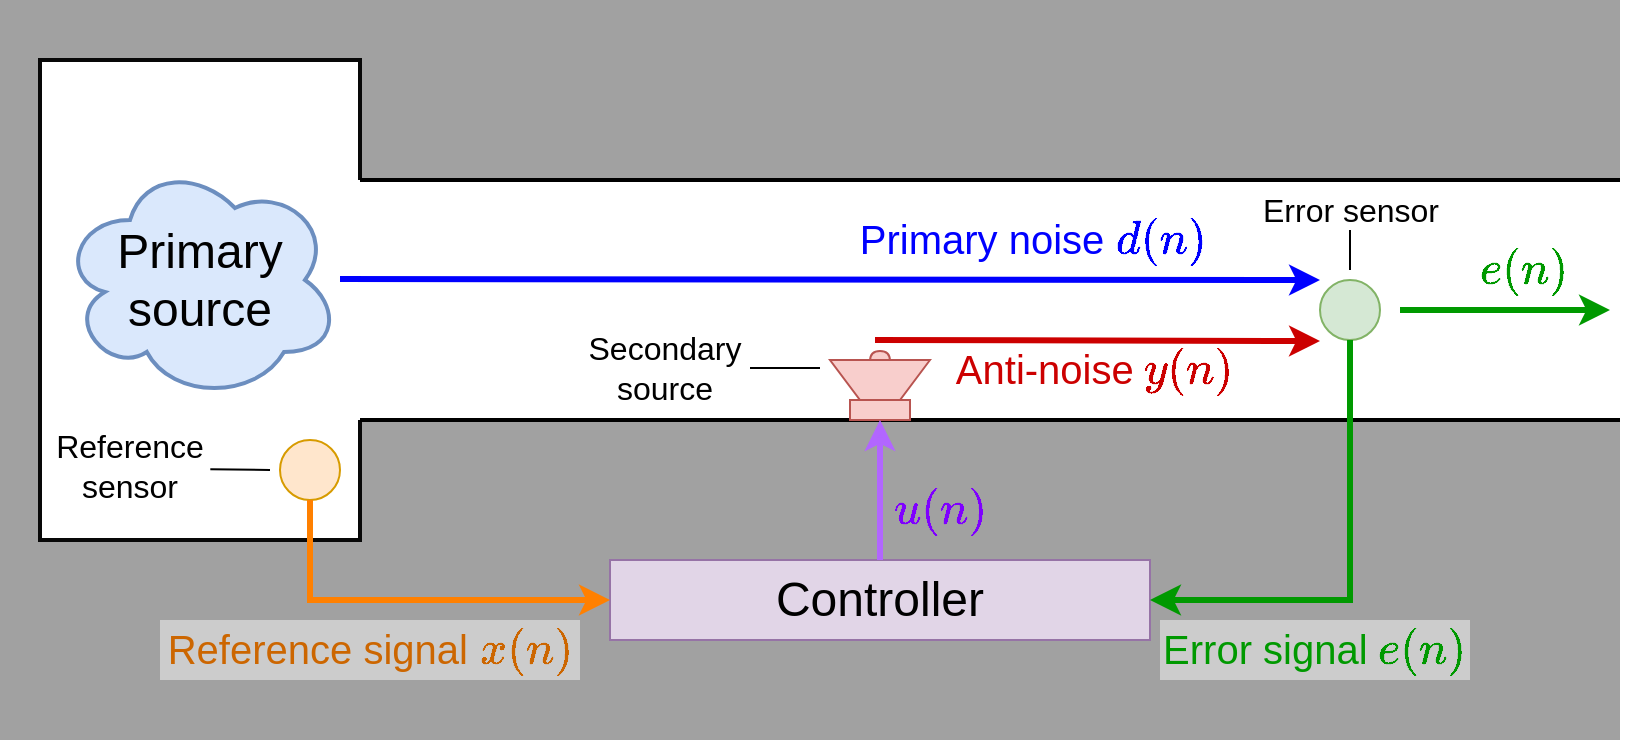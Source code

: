 <mxfile version="21.7.1" type="github">
  <diagram id="1qjW0R6THxbMPnX_bfFr" name="Sivu-1">
    <mxGraphModel dx="947" dy="510" grid="1" gridSize="5" guides="1" tooltips="1" connect="1" arrows="1" fold="1" page="1" pageScale="1" pageWidth="827" pageHeight="1169" math="1" shadow="0">
      <root>
        <mxCell id="0" />
        <mxCell id="1" parent="0" />
        <mxCell id="FqvH9eAlEjdmubDwuPOy-8" value="" style="rounded=0;whiteSpace=wrap;html=1;strokeWidth=2;fillColor=#A1A1A1;strokeColor=none;" parent="1" vertex="1">
          <mxGeometry x="20" y="70" width="810" height="370" as="geometry" />
        </mxCell>
        <mxCell id="FqvH9eAlEjdmubDwuPOy-5" value="" style="rounded=0;whiteSpace=wrap;html=1;fillColor=#FFFFFF;strokeWidth=2;strokeColor=#080808;" parent="1" vertex="1">
          <mxGeometry x="40" y="100" width="160" height="240" as="geometry" />
        </mxCell>
        <mxCell id="FqvH9eAlEjdmubDwuPOy-4" value="" style="rounded=0;whiteSpace=wrap;html=1;strokeColor=none;fillColor=#FFFFFF;" parent="1" vertex="1">
          <mxGeometry x="190" y="160" width="640" height="120" as="geometry" />
        </mxCell>
        <mxCell id="FqvH9eAlEjdmubDwuPOy-1" value="" style="endArrow=none;html=1;rounded=0;strokeWidth=2;entryX=1;entryY=0;entryDx=0;entryDy=0;" parent="1" target="FqvH9eAlEjdmubDwuPOy-4" edge="1">
          <mxGeometry width="50" height="50" relative="1" as="geometry">
            <mxPoint x="200" y="160" as="sourcePoint" />
            <mxPoint x="760" y="160" as="targetPoint" />
          </mxGeometry>
        </mxCell>
        <mxCell id="FqvH9eAlEjdmubDwuPOy-2" value="" style="endArrow=none;html=1;rounded=0;strokeWidth=2;entryX=1;entryY=1;entryDx=0;entryDy=0;" parent="1" target="FqvH9eAlEjdmubDwuPOy-4" edge="1">
          <mxGeometry width="50" height="50" relative="1" as="geometry">
            <mxPoint x="200" y="280" as="sourcePoint" />
            <mxPoint x="760" y="280" as="targetPoint" />
          </mxGeometry>
        </mxCell>
        <mxCell id="FqvH9eAlEjdmubDwuPOy-9" value="&lt;font style=&quot;font-size: 24px;&quot;&gt;Primary source&lt;/font&gt;" style="ellipse;shape=cloud;whiteSpace=wrap;html=1;strokeColor=#6c8ebf;strokeWidth=2;fillColor=#dae8fc;" parent="1" vertex="1">
          <mxGeometry x="50" y="150" width="140" height="120" as="geometry" />
        </mxCell>
        <mxCell id="FqvH9eAlEjdmubDwuPOy-10" value="" style="ellipse;whiteSpace=wrap;html=1;aspect=fixed;strokeColor=#d79b00;strokeWidth=1;fontSize=24;fillColor=#ffe6cc;" parent="1" vertex="1">
          <mxGeometry x="160" y="290" width="30" height="30" as="geometry" />
        </mxCell>
        <mxCell id="FqvH9eAlEjdmubDwuPOy-11" value="" style="ellipse;whiteSpace=wrap;html=1;aspect=fixed;strokeColor=#82b366;strokeWidth=1;fontSize=24;fillColor=#d5e8d4;" parent="1" vertex="1">
          <mxGeometry x="680" y="210" width="30" height="30" as="geometry" />
        </mxCell>
        <mxCell id="FqvH9eAlEjdmubDwuPOy-16" value="" style="shape=or;whiteSpace=wrap;html=1;strokeColor=#b85450;strokeWidth=1;fontSize=24;fillColor=#f8cecc;rotation=-90;" parent="1" vertex="1">
          <mxGeometry x="457.5" y="243" width="5" height="10" as="geometry" />
        </mxCell>
        <mxCell id="FqvH9eAlEjdmubDwuPOy-12" value="" style="shape=trapezoid;perimeter=trapezoidPerimeter;whiteSpace=wrap;html=1;fixedSize=1;strokeColor=#b85450;strokeWidth=1;fontSize=24;fillColor=#f8cecc;rotation=-180;size=15;" parent="1" vertex="1">
          <mxGeometry x="435" y="250" width="50" height="20" as="geometry" />
        </mxCell>
        <mxCell id="FqvH9eAlEjdmubDwuPOy-14" value="" style="rounded=0;whiteSpace=wrap;html=1;strokeColor=#b85450;strokeWidth=1;fontSize=24;fillColor=#f8cecc;" parent="1" vertex="1">
          <mxGeometry x="445" y="270" width="30" height="10" as="geometry" />
        </mxCell>
        <mxCell id="FqvH9eAlEjdmubDwuPOy-19" value="Controller" style="rounded=0;whiteSpace=wrap;html=1;strokeColor=#9673a6;strokeWidth=1;fontSize=24;fillColor=#e1d5e7;" parent="1" vertex="1">
          <mxGeometry x="325" y="350" width="270" height="40" as="geometry" />
        </mxCell>
        <mxCell id="TlTv3OOh6CMw1LLFSk3N-2" value="" style="endArrow=classic;html=1;rounded=0;strokeWidth=3;strokeColor=#0000FF;" parent="1" edge="1">
          <mxGeometry width="50" height="50" relative="1" as="geometry">
            <mxPoint x="190" y="209.5" as="sourcePoint" />
            <mxPoint x="680" y="210" as="targetPoint" />
          </mxGeometry>
        </mxCell>
        <mxCell id="TlTv3OOh6CMw1LLFSk3N-3" value="" style="endArrow=classic;html=1;rounded=0;strokeColor=#CC0000;strokeWidth=3;" parent="1" edge="1">
          <mxGeometry width="50" height="50" relative="1" as="geometry">
            <mxPoint x="457.5" y="240" as="sourcePoint" />
            <mxPoint x="680" y="240.5" as="targetPoint" />
          </mxGeometry>
        </mxCell>
        <mxCell id="TlTv3OOh6CMw1LLFSk3N-7" value="" style="endArrow=classic;html=1;rounded=0;entryX=0.5;entryY=1;entryDx=0;entryDy=0;exitX=0.5;exitY=0;exitDx=0;exitDy=0;strokeColor=#B266FF;strokeWidth=3;" parent="1" source="FqvH9eAlEjdmubDwuPOy-19" target="FqvH9eAlEjdmubDwuPOy-14" edge="1">
          <mxGeometry width="50" height="50" relative="1" as="geometry">
            <mxPoint x="455" y="340" as="sourcePoint" />
            <mxPoint x="505" y="290" as="targetPoint" />
          </mxGeometry>
        </mxCell>
        <mxCell id="TlTv3OOh6CMw1LLFSk3N-11" value="" style="endArrow=classic;html=1;rounded=0;entryX=0;entryY=0.5;entryDx=0;entryDy=0;strokeColor=#FF8000;strokeWidth=3;" parent="1" target="FqvH9eAlEjdmubDwuPOy-19" edge="1">
          <mxGeometry width="50" height="50" relative="1" as="geometry">
            <mxPoint x="175" y="320" as="sourcePoint" />
            <mxPoint x="320" y="495" as="targetPoint" />
            <Array as="points">
              <mxPoint x="175" y="370" />
            </Array>
          </mxGeometry>
        </mxCell>
        <mxCell id="TlTv3OOh6CMw1LLFSk3N-12" value="" style="endArrow=classic;html=1;rounded=0;entryX=1;entryY=0.5;entryDx=0;entryDy=0;strokeWidth=3;strokeColor=#009900;" parent="1" target="FqvH9eAlEjdmubDwuPOy-19" edge="1">
          <mxGeometry width="50" height="50" relative="1" as="geometry">
            <mxPoint x="695" y="240" as="sourcePoint" />
            <mxPoint x="695" y="505" as="targetPoint" />
            <Array as="points">
              <mxPoint x="695" y="370" />
            </Array>
          </mxGeometry>
        </mxCell>
        <mxCell id="TlTv3OOh6CMw1LLFSk3N-13" value="&lt;font style=&quot;font-size: 20px;&quot; color=&quot;#0000ff&quot;&gt;Primary noise&lt;i&gt; \(d(n)\)&lt;/i&gt;&lt;/font&gt;" style="text;html=1;strokeColor=none;fillColor=none;align=center;verticalAlign=middle;whiteSpace=wrap;rounded=0;" parent="1" vertex="1">
          <mxGeometry x="414" y="175" width="245" height="30" as="geometry" />
        </mxCell>
        <mxCell id="TlTv3OOh6CMw1LLFSk3N-14" value="&lt;font style=&quot;font-size: 20px;&quot; color=&quot;#cc0000&quot;&gt;Anti-noise &lt;i&gt;\(y(n)\)&lt;/i&gt;&lt;/font&gt;" style="text;html=1;strokeColor=none;fillColor=none;align=center;verticalAlign=middle;whiteSpace=wrap;rounded=0;" parent="1" vertex="1">
          <mxGeometry x="445" y="240" width="245" height="30" as="geometry" />
        </mxCell>
        <mxCell id="TlTv3OOh6CMw1LLFSk3N-15" value="&lt;font style=&quot;font-size: 20px;&quot; color=&quot;#cc6600&quot;&gt;Reference signal&lt;i&gt; \(x(n)\)&lt;/i&gt;&lt;/font&gt;" style="text;html=1;strokeColor=none;fillColor=#CCCCCC;align=center;verticalAlign=middle;whiteSpace=wrap;rounded=0;" parent="1" vertex="1">
          <mxGeometry x="100" y="380" width="210" height="30" as="geometry" />
        </mxCell>
        <mxCell id="TlTv3OOh6CMw1LLFSk3N-16" value="&lt;font style=&quot;font-size: 20px;&quot; color=&quot;#009900&quot;&gt;Error signal&lt;i&gt; \(e(n)\)&lt;/i&gt;&lt;/font&gt;" style="text;html=1;strokeColor=none;fillColor=#CCCCCC;align=center;verticalAlign=middle;whiteSpace=wrap;rounded=0;" parent="1" vertex="1">
          <mxGeometry x="600" y="380" width="155" height="30" as="geometry" />
        </mxCell>
        <mxCell id="TlTv3OOh6CMw1LLFSk3N-17" value="&lt;font style=&quot;font-size: 16px;&quot;&gt;Error sensor&lt;br&gt;&lt;/font&gt;" style="rounded=0;whiteSpace=wrap;html=1;strokeColor=none;" parent="1" vertex="1">
          <mxGeometry x="647.5" y="165" width="95" height="20" as="geometry" />
        </mxCell>
        <mxCell id="TlTv3OOh6CMw1LLFSk3N-19" value="&lt;font style=&quot;font-size: 16px;&quot;&gt;Reference sensor&lt;br&gt;&lt;/font&gt;" style="rounded=0;whiteSpace=wrap;html=1;strokeColor=none;strokeWidth=1;" parent="1" vertex="1">
          <mxGeometry x="45" y="285" width="80" height="35" as="geometry" />
        </mxCell>
        <mxCell id="TlTv3OOh6CMw1LLFSk3N-20" value="&lt;font style=&quot;font-size: 16px;&quot;&gt;Secondary source&lt;font style=&quot;font-size: 16px;&quot;&gt;&lt;br&gt;&lt;/font&gt;&lt;/font&gt;" style="rounded=0;whiteSpace=wrap;html=1;strokeColor=none;" parent="1" vertex="1">
          <mxGeometry x="310" y="235" width="85" height="38" as="geometry" />
        </mxCell>
        <mxCell id="TlTv3OOh6CMw1LLFSk3N-21" value="" style="endArrow=none;html=1;rounded=0;exitX=0.5;exitY=1;exitDx=0;exitDy=0;endFill=0;" parent="1" source="TlTv3OOh6CMw1LLFSk3N-17" edge="1">
          <mxGeometry width="50" height="50" relative="1" as="geometry">
            <mxPoint x="650" y="135" as="sourcePoint" />
            <mxPoint x="695" y="205" as="targetPoint" />
          </mxGeometry>
        </mxCell>
        <mxCell id="TlTv3OOh6CMw1LLFSk3N-23" value="" style="endArrow=none;html=1;rounded=0;exitX=1.002;exitY=0.562;exitDx=0;exitDy=0;exitPerimeter=0;endFill=0;" parent="1" source="TlTv3OOh6CMw1LLFSk3N-19" edge="1">
          <mxGeometry width="50" height="50" relative="1" as="geometry">
            <mxPoint x="140" y="305" as="sourcePoint" />
            <mxPoint x="155" y="305" as="targetPoint" />
          </mxGeometry>
        </mxCell>
        <mxCell id="TlTv3OOh6CMw1LLFSk3N-25" value="" style="endArrow=none;html=1;rounded=0;exitX=1;exitY=0.5;exitDx=0;exitDy=0;endFill=0;" parent="1" source="TlTv3OOh6CMw1LLFSk3N-20" edge="1">
          <mxGeometry width="50" height="50" relative="1" as="geometry">
            <mxPoint x="350" y="315" as="sourcePoint" />
            <mxPoint x="430" y="254" as="targetPoint" />
          </mxGeometry>
        </mxCell>
        <mxCell id="TlTv3OOh6CMw1LLFSk3N-26" value="" style="endArrow=classic;html=1;rounded=0;strokeWidth=3;strokeColor=#009900;" parent="1" edge="1">
          <mxGeometry width="50" height="50" relative="1" as="geometry">
            <mxPoint x="720" y="225" as="sourcePoint" />
            <mxPoint x="825" y="225" as="targetPoint" />
          </mxGeometry>
        </mxCell>
        <mxCell id="TlTv3OOh6CMw1LLFSk3N-27" value="&lt;i&gt;&lt;font style=&quot;font-size: 20px;&quot; color=&quot;#009900&quot;&gt;\(e(n)\)&lt;/font&gt;&lt;/i&gt;" style="text;html=1;strokeColor=none;fillColor=none;align=center;verticalAlign=middle;whiteSpace=wrap;rounded=0;" parent="1" vertex="1">
          <mxGeometry x="755" y="190" width="55" height="30" as="geometry" />
        </mxCell>
        <mxCell id="F5eVOIsTsxfRQEfKMrUP-1" value="&lt;font color=&quot;#7f00ff&quot;&gt;&lt;i&gt;&lt;font style=&quot;font-size: 20px;&quot;&gt;\(u(n)\)&lt;/font&gt;&lt;/i&gt;&lt;/font&gt;" style="text;html=1;strokeColor=none;fillColor=none;align=center;verticalAlign=middle;whiteSpace=wrap;rounded=0;" vertex="1" parent="1">
          <mxGeometry x="462.5" y="310" width="55" height="30" as="geometry" />
        </mxCell>
      </root>
    </mxGraphModel>
  </diagram>
</mxfile>
